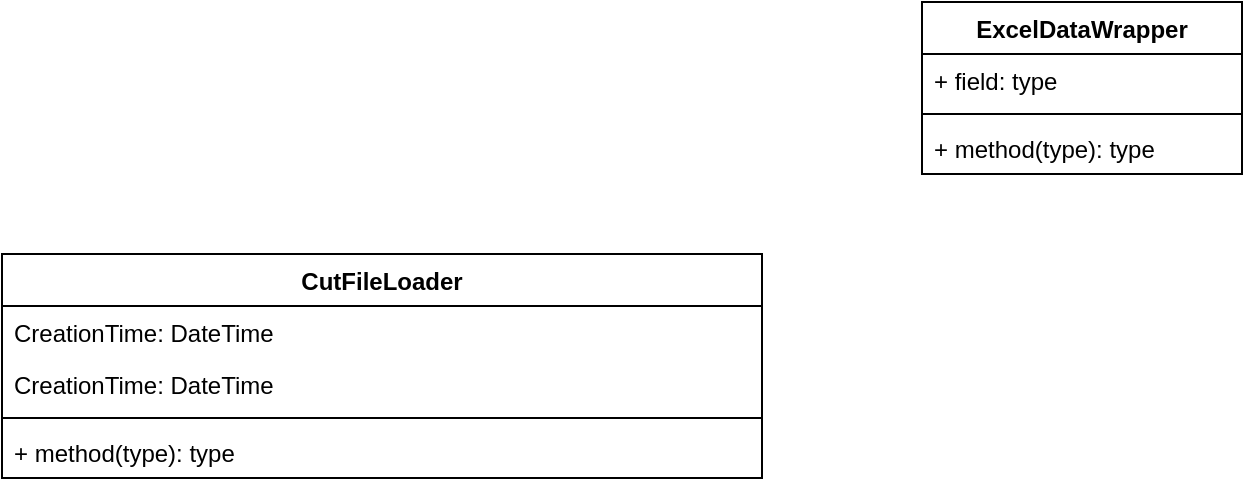 <mxfile version="22.1.16" type="device">
  <diagram name="Page-1" id="vDy8FKKkWsojjG1RDzf5">
    <mxGraphModel dx="1028" dy="622" grid="1" gridSize="10" guides="1" tooltips="1" connect="1" arrows="1" fold="1" page="1" pageScale="1" pageWidth="3300" pageHeight="4681" math="0" shadow="0">
      <root>
        <mxCell id="0" />
        <mxCell id="1" parent="0" />
        <mxCell id="v-pCWJpPtzPc-9zOECgq-1" value="CutFileLoader&lt;br&gt;" style="swimlane;fontStyle=1;align=center;verticalAlign=top;childLayout=stackLayout;horizontal=1;startSize=26;horizontalStack=0;resizeParent=1;resizeParentMax=0;resizeLast=0;collapsible=1;marginBottom=0;whiteSpace=wrap;html=1;" parent="1" vertex="1">
          <mxGeometry x="300" y="390" width="380" height="112" as="geometry" />
        </mxCell>
        <mxCell id="v-pCWJpPtzPc-9zOECgq-2" value="CreationTime: DateTime" style="text;strokeColor=none;fillColor=none;align=left;verticalAlign=top;spacingLeft=4;spacingRight=4;overflow=hidden;rotatable=0;points=[[0,0.5],[1,0.5]];portConstraint=eastwest;whiteSpace=wrap;html=1;" parent="v-pCWJpPtzPc-9zOECgq-1" vertex="1">
          <mxGeometry y="26" width="380" height="26" as="geometry" />
        </mxCell>
        <mxCell id="vgOkrmvPzvlTjzJ4cBLg-1" value="CreationTime: DateTime" style="text;strokeColor=none;fillColor=none;align=left;verticalAlign=top;spacingLeft=4;spacingRight=4;overflow=hidden;rotatable=0;points=[[0,0.5],[1,0.5]];portConstraint=eastwest;whiteSpace=wrap;html=1;" vertex="1" parent="v-pCWJpPtzPc-9zOECgq-1">
          <mxGeometry y="52" width="380" height="26" as="geometry" />
        </mxCell>
        <mxCell id="v-pCWJpPtzPc-9zOECgq-3" value="" style="line;strokeWidth=1;fillColor=none;align=left;verticalAlign=middle;spacingTop=-1;spacingLeft=3;spacingRight=3;rotatable=0;labelPosition=right;points=[];portConstraint=eastwest;strokeColor=inherit;" parent="v-pCWJpPtzPc-9zOECgq-1" vertex="1">
          <mxGeometry y="78" width="380" height="8" as="geometry" />
        </mxCell>
        <mxCell id="v-pCWJpPtzPc-9zOECgq-4" value="+ method(type): type" style="text;strokeColor=none;fillColor=none;align=left;verticalAlign=top;spacingLeft=4;spacingRight=4;overflow=hidden;rotatable=0;points=[[0,0.5],[1,0.5]];portConstraint=eastwest;whiteSpace=wrap;html=1;" parent="v-pCWJpPtzPc-9zOECgq-1" vertex="1">
          <mxGeometry y="86" width="380" height="26" as="geometry" />
        </mxCell>
        <mxCell id="cLcs_M3EtossmrVFGKt8-1" value="ExcelDataWrapper" style="swimlane;fontStyle=1;align=center;verticalAlign=top;childLayout=stackLayout;horizontal=1;startSize=26;horizontalStack=0;resizeParent=1;resizeParentMax=0;resizeLast=0;collapsible=1;marginBottom=0;whiteSpace=wrap;html=1;" parent="1" vertex="1">
          <mxGeometry x="760" y="264" width="160" height="86" as="geometry" />
        </mxCell>
        <mxCell id="cLcs_M3EtossmrVFGKt8-2" value="+ field: type" style="text;strokeColor=none;fillColor=none;align=left;verticalAlign=top;spacingLeft=4;spacingRight=4;overflow=hidden;rotatable=0;points=[[0,0.5],[1,0.5]];portConstraint=eastwest;whiteSpace=wrap;html=1;" parent="cLcs_M3EtossmrVFGKt8-1" vertex="1">
          <mxGeometry y="26" width="160" height="26" as="geometry" />
        </mxCell>
        <mxCell id="cLcs_M3EtossmrVFGKt8-3" value="" style="line;strokeWidth=1;fillColor=none;align=left;verticalAlign=middle;spacingTop=-1;spacingLeft=3;spacingRight=3;rotatable=0;labelPosition=right;points=[];portConstraint=eastwest;strokeColor=inherit;" parent="cLcs_M3EtossmrVFGKt8-1" vertex="1">
          <mxGeometry y="52" width="160" height="8" as="geometry" />
        </mxCell>
        <mxCell id="cLcs_M3EtossmrVFGKt8-4" value="+ method(type): type" style="text;strokeColor=none;fillColor=none;align=left;verticalAlign=top;spacingLeft=4;spacingRight=4;overflow=hidden;rotatable=0;points=[[0,0.5],[1,0.5]];portConstraint=eastwest;whiteSpace=wrap;html=1;" parent="cLcs_M3EtossmrVFGKt8-1" vertex="1">
          <mxGeometry y="60" width="160" height="26" as="geometry" />
        </mxCell>
      </root>
    </mxGraphModel>
  </diagram>
</mxfile>

